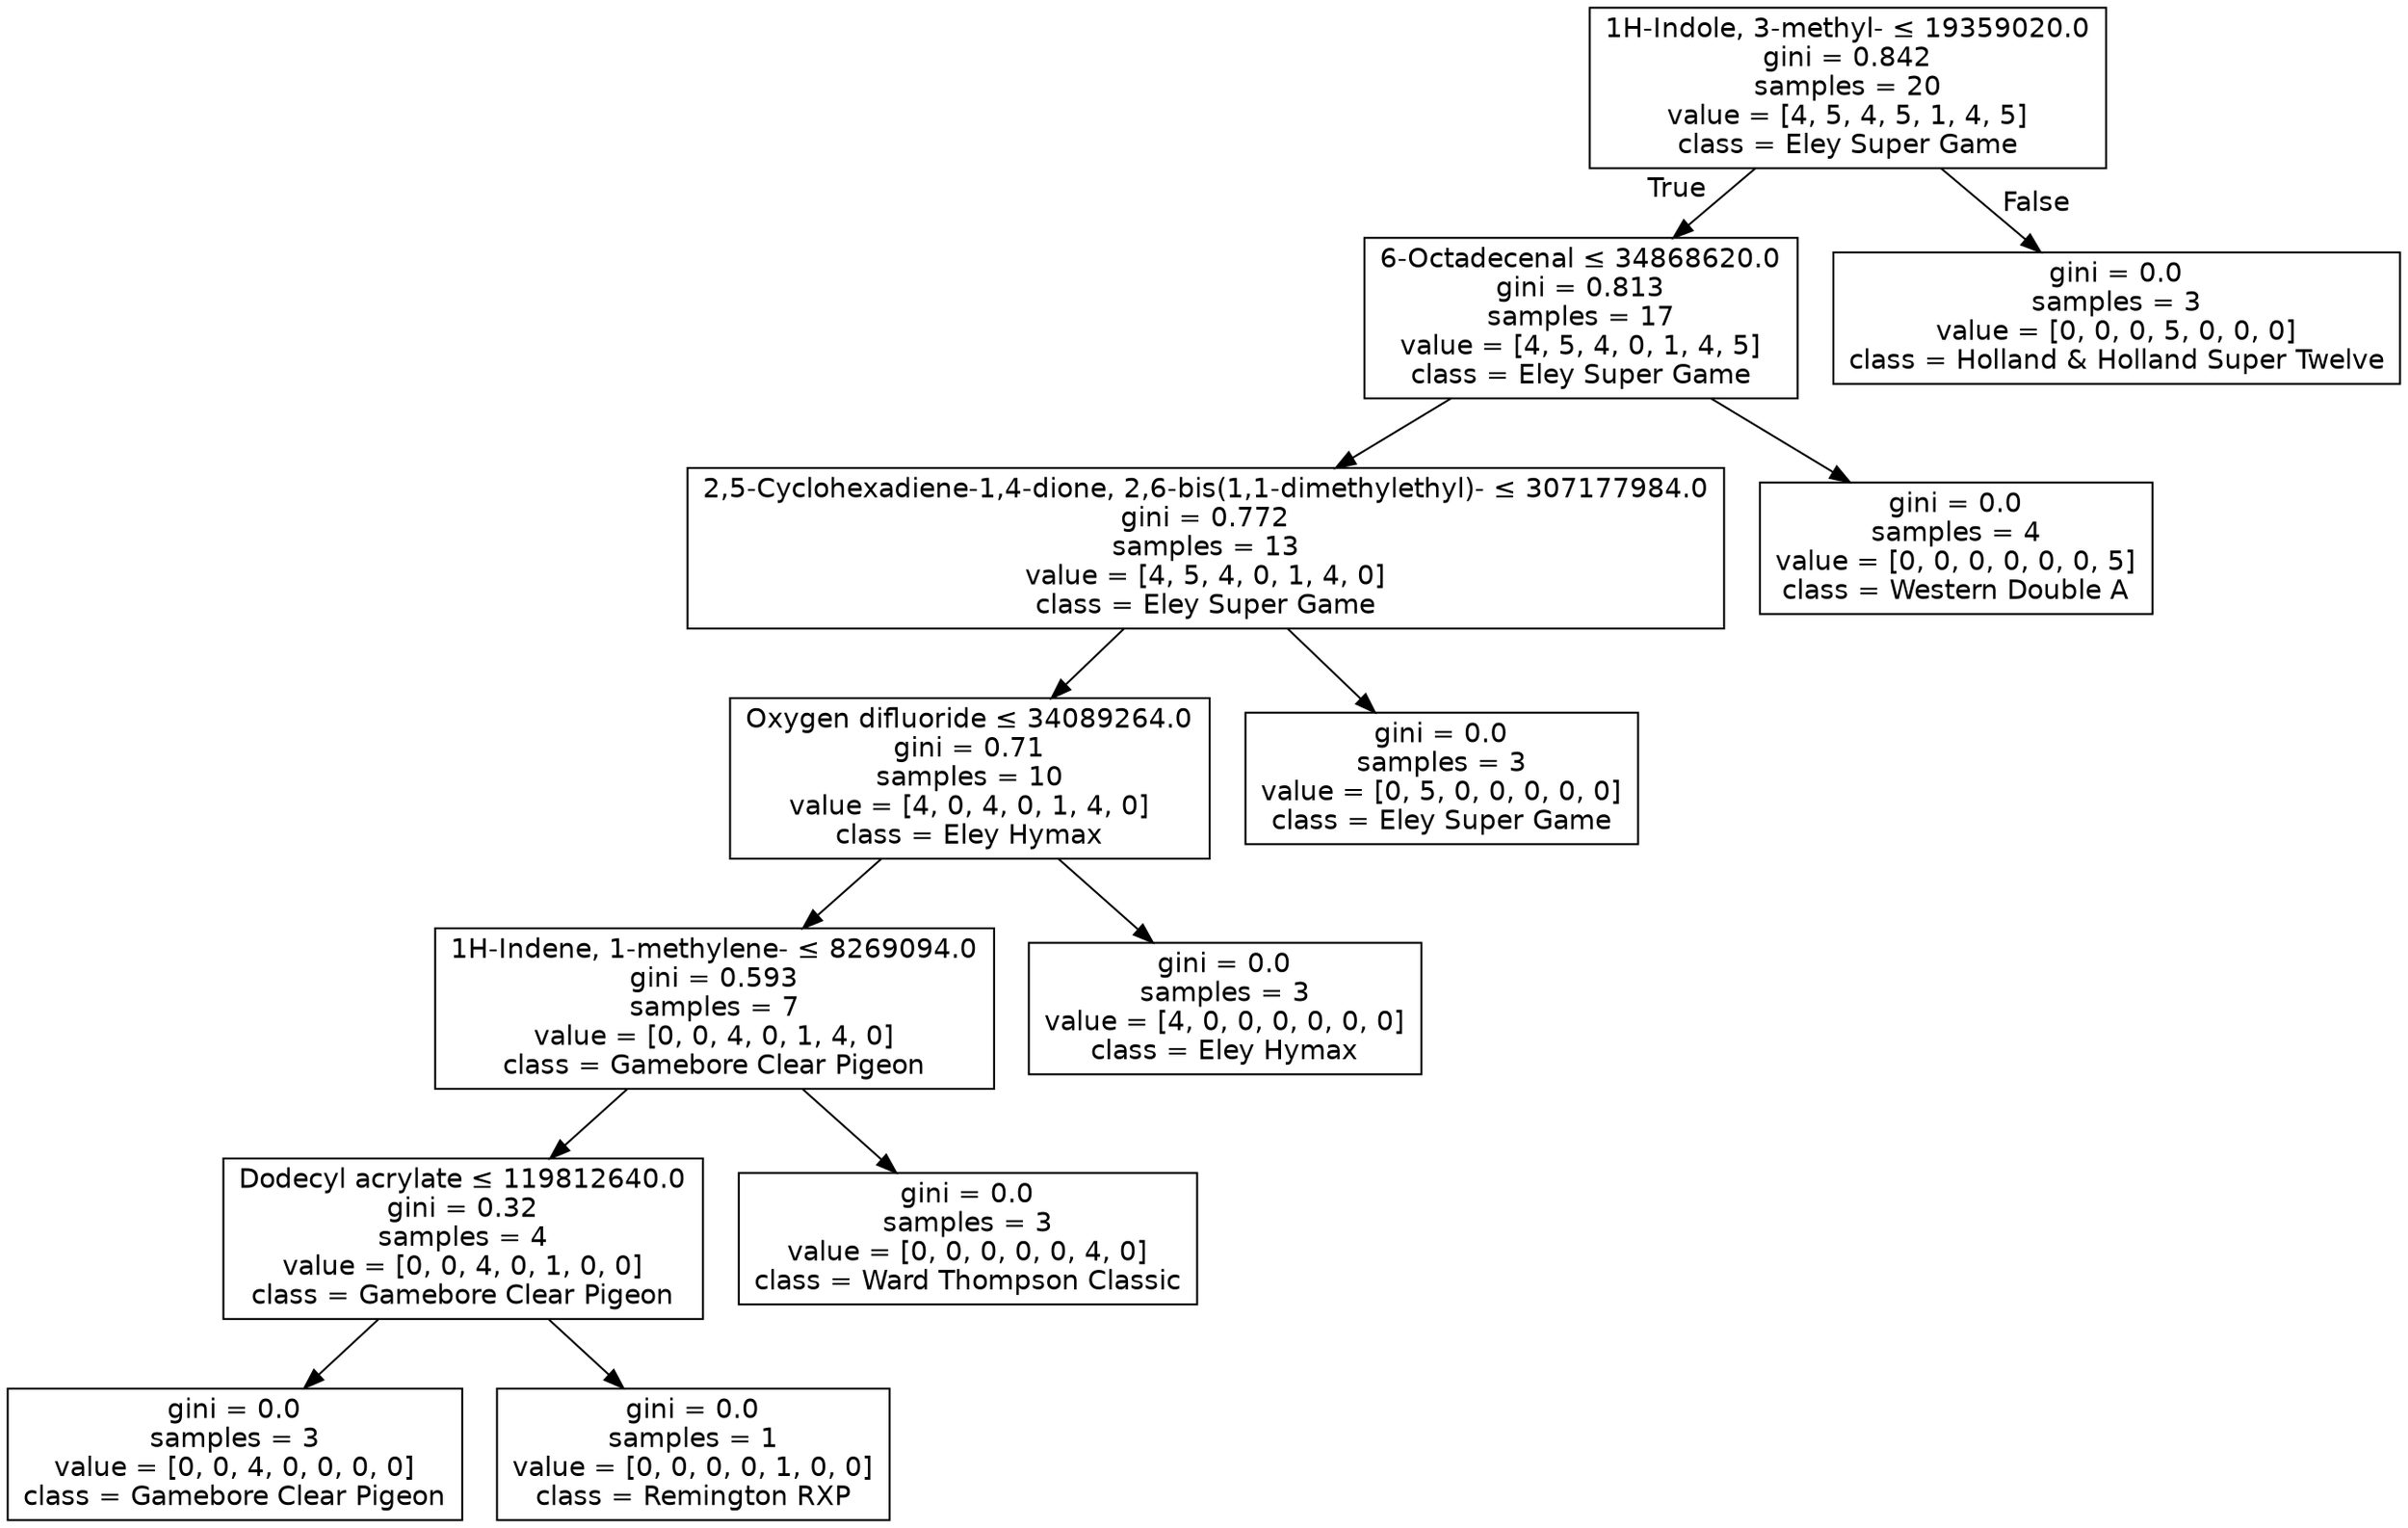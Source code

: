 digraph Tree {
node [shape=box, fontname="helvetica"] ;
edge [fontname="helvetica"] ;
0 [label=<1H-Indole, 3-methyl- &le; 19359020.0<br/>gini = 0.842<br/>samples = 20<br/>value = [4, 5, 4, 5, 1, 4, 5]<br/>class = Eley Super Game>] ;
1 [label=<6-Octadecenal &le; 34868620.0<br/>gini = 0.813<br/>samples = 17<br/>value = [4, 5, 4, 0, 1, 4, 5]<br/>class = Eley Super Game>] ;
0 -> 1 [labeldistance=2.5, labelangle=45, headlabel="True"] ;
2 [label=<2,5-Cyclohexadiene-1,4-dione, 2,6-bis(1,1-dimethylethyl)- &le; 307177984.0<br/>gini = 0.772<br/>samples = 13<br/>value = [4, 5, 4, 0, 1, 4, 0]<br/>class = Eley Super Game>] ;
1 -> 2 ;
3 [label=<Oxygen difluoride &le; 34089264.0<br/>gini = 0.71<br/>samples = 10<br/>value = [4, 0, 4, 0, 1, 4, 0]<br/>class = Eley Hymax>] ;
2 -> 3 ;
4 [label=<1H-Indene, 1-methylene- &le; 8269094.0<br/>gini = 0.593<br/>samples = 7<br/>value = [0, 0, 4, 0, 1, 4, 0]<br/>class = Gamebore Clear Pigeon>] ;
3 -> 4 ;
5 [label=<Dodecyl acrylate &le; 119812640.0<br/>gini = 0.32<br/>samples = 4<br/>value = [0, 0, 4, 0, 1, 0, 0]<br/>class = Gamebore Clear Pigeon>] ;
4 -> 5 ;
6 [label=<gini = 0.0<br/>samples = 3<br/>value = [0, 0, 4, 0, 0, 0, 0]<br/>class = Gamebore Clear Pigeon>] ;
5 -> 6 ;
7 [label=<gini = 0.0<br/>samples = 1<br/>value = [0, 0, 0, 0, 1, 0, 0]<br/>class = Remington RXP>] ;
5 -> 7 ;
8 [label=<gini = 0.0<br/>samples = 3<br/>value = [0, 0, 0, 0, 0, 4, 0]<br/>class = Ward Thompson Classic>] ;
4 -> 8 ;
9 [label=<gini = 0.0<br/>samples = 3<br/>value = [4, 0, 0, 0, 0, 0, 0]<br/>class = Eley Hymax>] ;
3 -> 9 ;
10 [label=<gini = 0.0<br/>samples = 3<br/>value = [0, 5, 0, 0, 0, 0, 0]<br/>class = Eley Super Game>] ;
2 -> 10 ;
11 [label=<gini = 0.0<br/>samples = 4<br/>value = [0, 0, 0, 0, 0, 0, 5]<br/>class = Western Double A>] ;
1 -> 11 ;
12 [label=<gini = 0.0<br/>samples = 3<br/>value = [0, 0, 0, 5, 0, 0, 0]<br/>class = Holland &amp; Holland Super Twelve>] ;
0 -> 12 [labeldistance=2.5, labelangle=-45, headlabel="False"] ;
}
